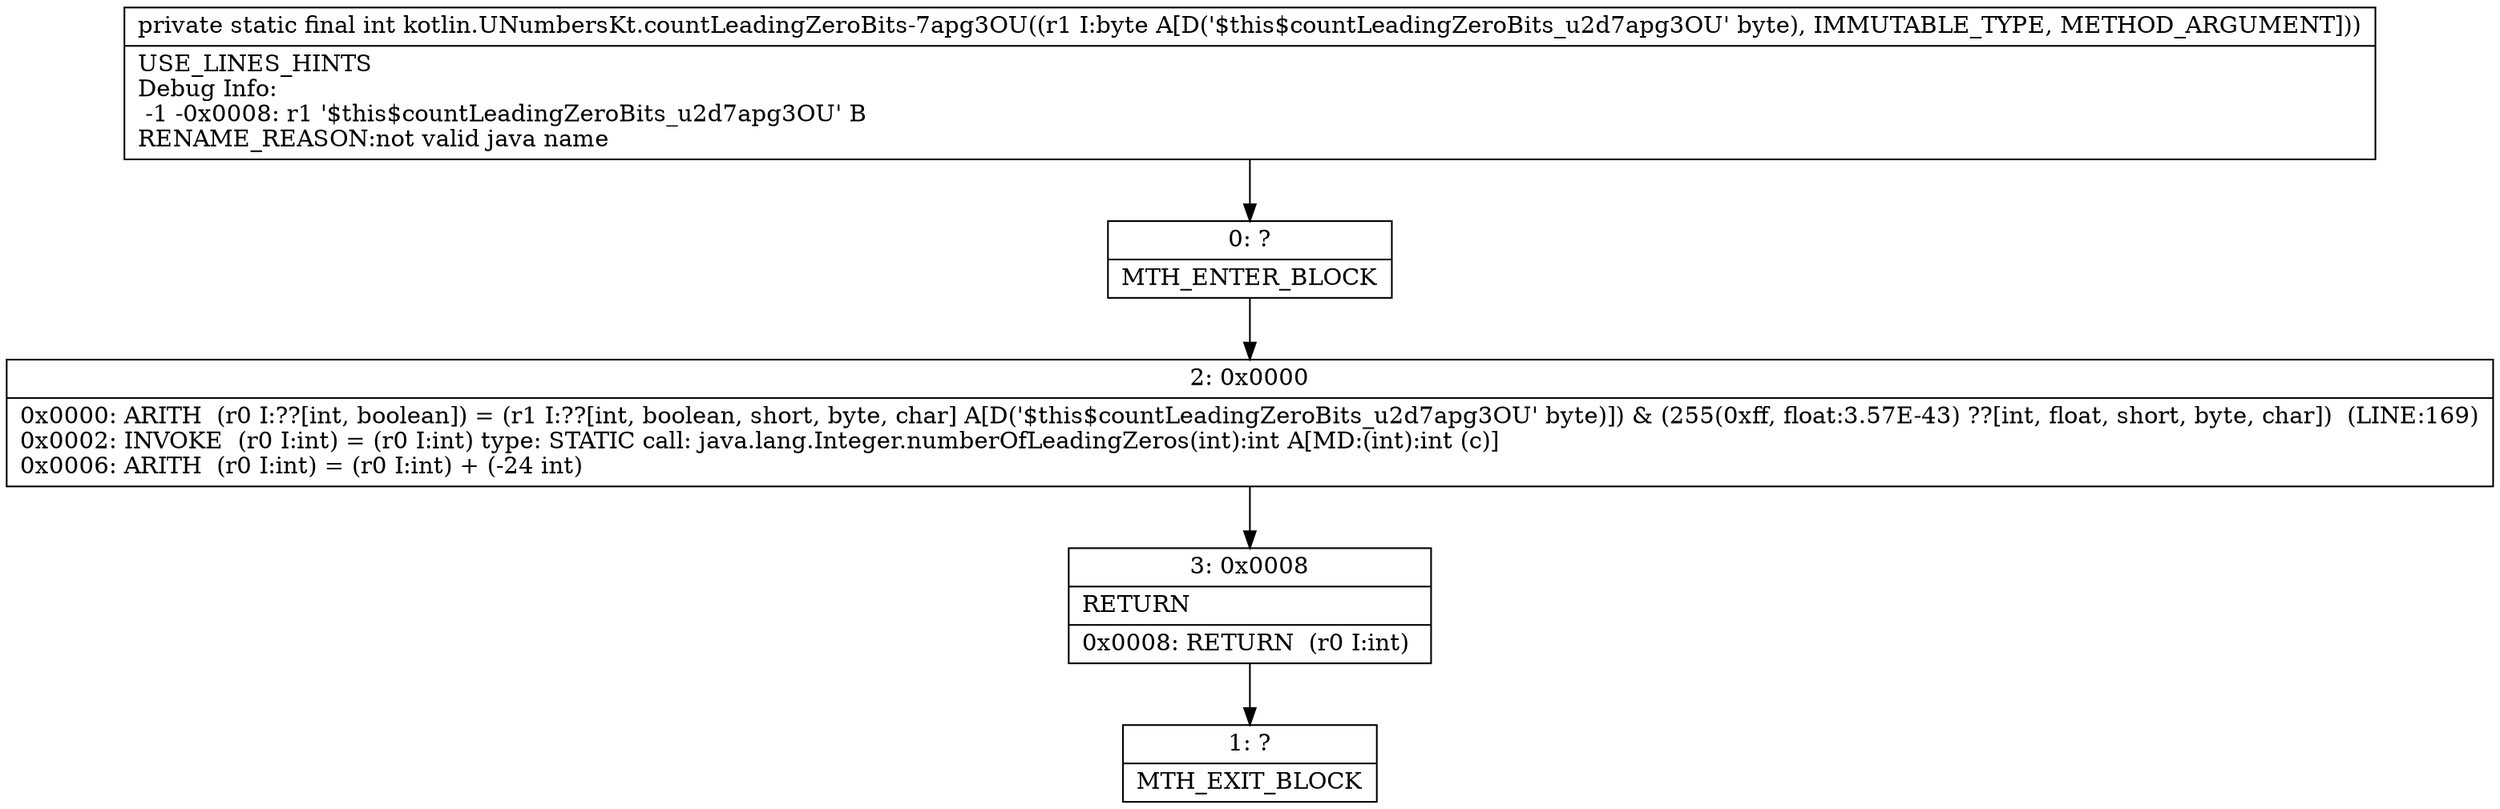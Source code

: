 digraph "CFG forkotlin.UNumbersKt.countLeadingZeroBits\-7apg3OU(B)I" {
Node_0 [shape=record,label="{0\:\ ?|MTH_ENTER_BLOCK\l}"];
Node_2 [shape=record,label="{2\:\ 0x0000|0x0000: ARITH  (r0 I:??[int, boolean]) = (r1 I:??[int, boolean, short, byte, char] A[D('$this$countLeadingZeroBits_u2d7apg3OU' byte)]) & (255(0xff, float:3.57E\-43) ??[int, float, short, byte, char])  (LINE:169)\l0x0002: INVOKE  (r0 I:int) = (r0 I:int) type: STATIC call: java.lang.Integer.numberOfLeadingZeros(int):int A[MD:(int):int (c)]\l0x0006: ARITH  (r0 I:int) = (r0 I:int) + (\-24 int) \l}"];
Node_3 [shape=record,label="{3\:\ 0x0008|RETURN\l|0x0008: RETURN  (r0 I:int) \l}"];
Node_1 [shape=record,label="{1\:\ ?|MTH_EXIT_BLOCK\l}"];
MethodNode[shape=record,label="{private static final int kotlin.UNumbersKt.countLeadingZeroBits\-7apg3OU((r1 I:byte A[D('$this$countLeadingZeroBits_u2d7apg3OU' byte), IMMUTABLE_TYPE, METHOD_ARGUMENT]))  | USE_LINES_HINTS\lDebug Info:\l  \-1 \-0x0008: r1 '$this$countLeadingZeroBits_u2d7apg3OU' B\lRENAME_REASON:not valid java name\l}"];
MethodNode -> Node_0;Node_0 -> Node_2;
Node_2 -> Node_3;
Node_3 -> Node_1;
}

